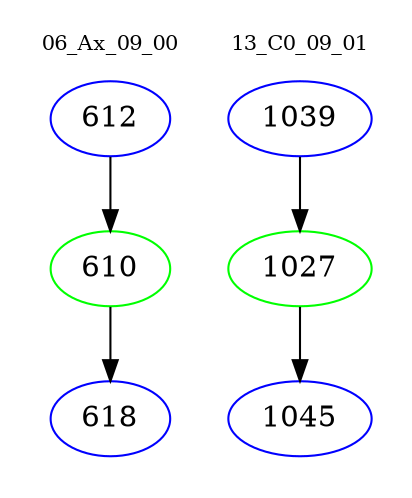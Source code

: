 digraph{
subgraph cluster_0 {
color = white
label = "06_Ax_09_00";
fontsize=10;
T0_612 [label="612", color="blue"]
T0_612 -> T0_610 [color="black"]
T0_610 [label="610", color="green"]
T0_610 -> T0_618 [color="black"]
T0_618 [label="618", color="blue"]
}
subgraph cluster_1 {
color = white
label = "13_C0_09_01";
fontsize=10;
T1_1039 [label="1039", color="blue"]
T1_1039 -> T1_1027 [color="black"]
T1_1027 [label="1027", color="green"]
T1_1027 -> T1_1045 [color="black"]
T1_1045 [label="1045", color="blue"]
}
}
